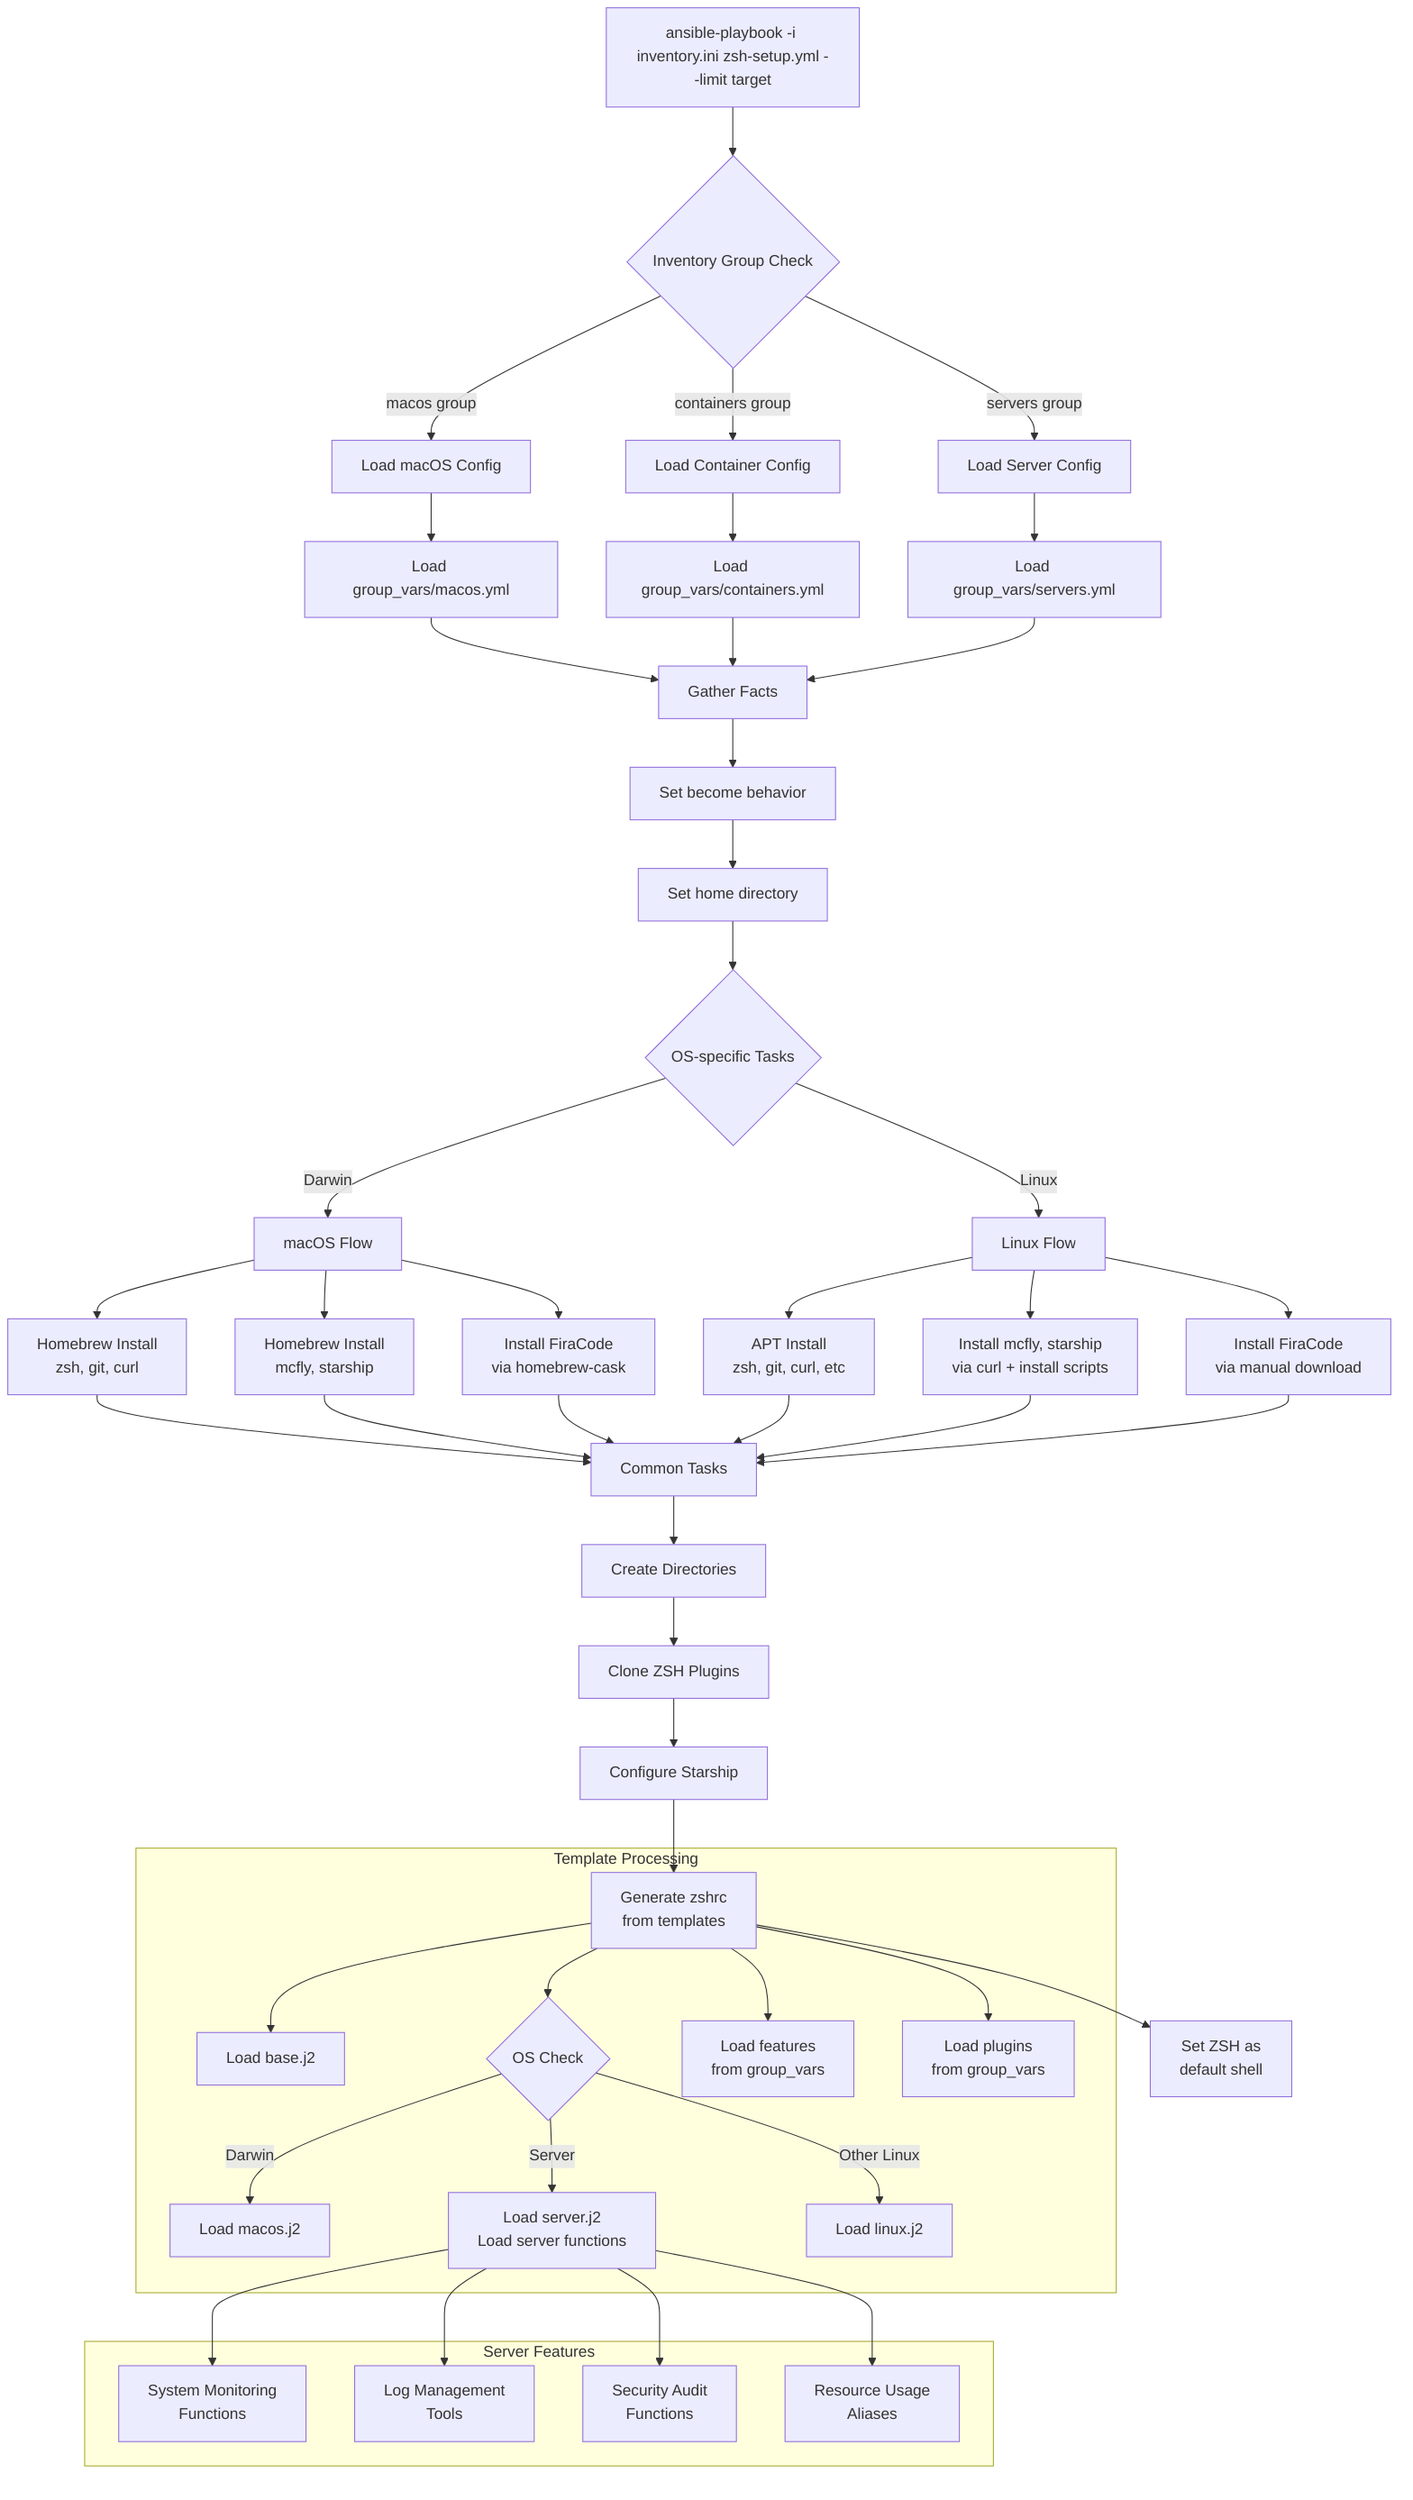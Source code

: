 graph TD
    A[ansible-playbook -i inventory.ini zsh-setup.yml --limit target] --> B{Inventory Group Check}
    
    B -->|macos group| C[Load macOS Config]
    B -->|containers group| D[Load Container Config]
    B -->|servers group| S[Load Server Config]
    
    C --> E[Load group_vars/macos.yml]
    D --> F[Load group_vars/containers.yml]
    S --> G1[Load group_vars/servers.yml]
    
    E & F & G1 --> G[Gather Facts]
    G --> H[Set become behavior]
    H --> I[Set home directory]
    
    I --> J{OS-specific Tasks}
    
    J -->|Darwin| K[macOS Flow]
    J -->|Linux| L[Linux Flow]
    
    K --> K1[Homebrew Install<br/>zsh, git, curl]
    K --> K2[Homebrew Install<br/>mcfly, starship]
    K --> K3[Install FiraCode<br/>via homebrew-cask]
    
    L --> L1[APT Install<br/>zsh, git, curl, etc]
    L --> L2[Install mcfly, starship<br/>via curl + install scripts]
    L --> L3[Install FiraCode<br/>via manual download]
    
    K1 & K2 & K3 & L1 & L2 & L3 --> M[Common Tasks]
    
    M --> M1[Create Directories]
    M1 --> M2[Clone ZSH Plugins]
    M2 --> M3[Configure Starship]
    M3 --> M4[Generate zshrc<br/>from templates]
    M4 --> M5[Set ZSH as<br/>default shell]
    
    subgraph "Template Processing"
        M4 --> T1[Load base.j2]
        M4 --> T2{OS Check}
        T2 -->|Darwin| T3[Load macos.j2]
        T2 -->|Server| T4[Load server.j2<br/>Load server functions]
        T2 -->|Other Linux| T5[Load linux.j2]
        M4 --> T6[Load features<br/>from group_vars]
        M4 --> T7[Load plugins<br/>from group_vars]
    end

    subgraph "Server Features"
        T4 --> SF1[System Monitoring<br/>Functions]
        T4 --> SF2[Log Management<br/>Tools]
        T4 --> SF3[Security Audit<br/>Functions]
        T4 --> SF4[Resource Usage<br/>Aliases]
    end
